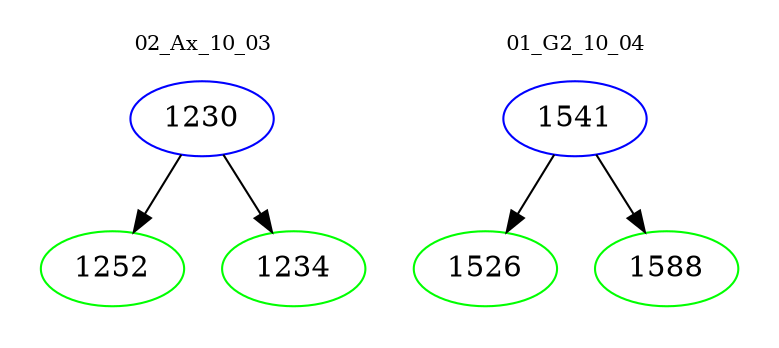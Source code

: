 digraph{
subgraph cluster_0 {
color = white
label = "02_Ax_10_03";
fontsize=10;
T0_1230 [label="1230", color="blue"]
T0_1230 -> T0_1252 [color="black"]
T0_1252 [label="1252", color="green"]
T0_1230 -> T0_1234 [color="black"]
T0_1234 [label="1234", color="green"]
}
subgraph cluster_1 {
color = white
label = "01_G2_10_04";
fontsize=10;
T1_1541 [label="1541", color="blue"]
T1_1541 -> T1_1526 [color="black"]
T1_1526 [label="1526", color="green"]
T1_1541 -> T1_1588 [color="black"]
T1_1588 [label="1588", color="green"]
}
}
